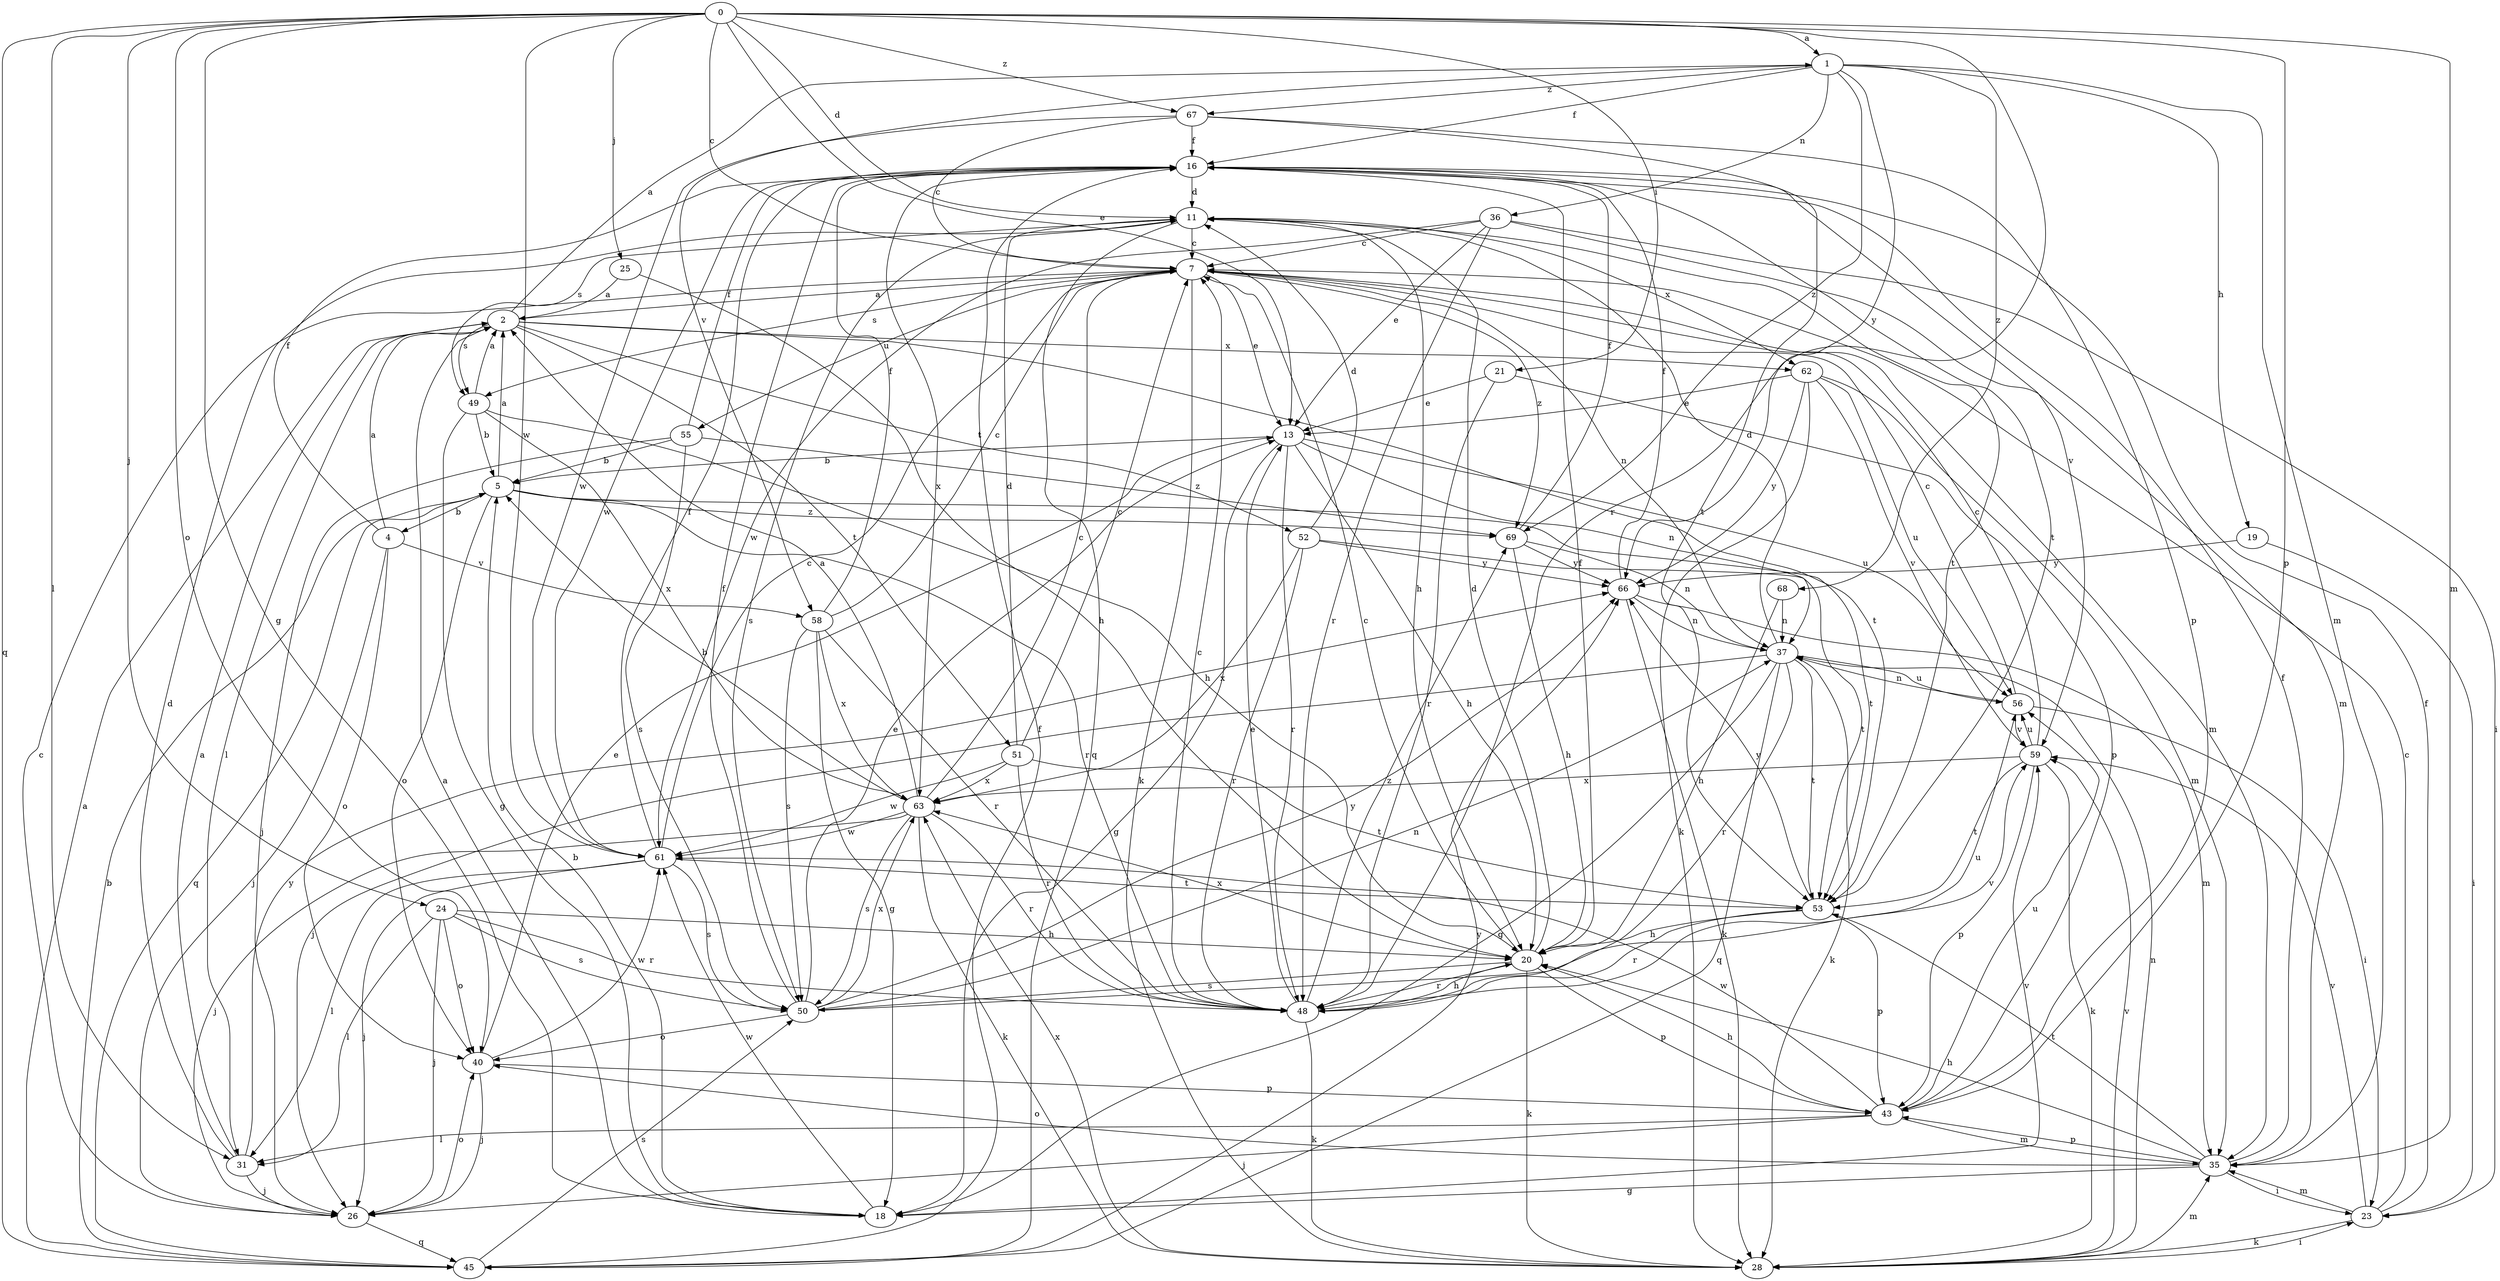 strict digraph  {
0;
1;
2;
4;
5;
7;
11;
13;
16;
18;
19;
20;
21;
23;
24;
25;
26;
28;
31;
35;
36;
37;
40;
43;
45;
48;
49;
50;
51;
52;
53;
55;
56;
58;
59;
61;
62;
63;
66;
67;
68;
69;
0 -> 1  [label=a];
0 -> 7  [label=c];
0 -> 11  [label=d];
0 -> 13  [label=e];
0 -> 18  [label=g];
0 -> 21  [label=i];
0 -> 24  [label=j];
0 -> 25  [label=j];
0 -> 31  [label=l];
0 -> 35  [label=m];
0 -> 40  [label=o];
0 -> 43  [label=p];
0 -> 45  [label=q];
0 -> 48  [label=r];
0 -> 61  [label=w];
0 -> 67  [label=z];
1 -> 16  [label=f];
1 -> 19  [label=h];
1 -> 35  [label=m];
1 -> 36  [label=n];
1 -> 58  [label=v];
1 -> 66  [label=y];
1 -> 67  [label=z];
1 -> 68  [label=z];
1 -> 69  [label=z];
2 -> 1  [label=a];
2 -> 31  [label=l];
2 -> 49  [label=s];
2 -> 51  [label=t];
2 -> 52  [label=t];
2 -> 53  [label=t];
2 -> 62  [label=x];
4 -> 2  [label=a];
4 -> 16  [label=f];
4 -> 26  [label=j];
4 -> 40  [label=o];
4 -> 58  [label=v];
5 -> 2  [label=a];
5 -> 4  [label=b];
5 -> 40  [label=o];
5 -> 45  [label=q];
5 -> 48  [label=r];
5 -> 53  [label=t];
5 -> 69  [label=z];
7 -> 2  [label=a];
7 -> 13  [label=e];
7 -> 28  [label=k];
7 -> 35  [label=m];
7 -> 37  [label=n];
7 -> 49  [label=s];
7 -> 55  [label=u];
7 -> 69  [label=z];
11 -> 7  [label=c];
11 -> 20  [label=h];
11 -> 45  [label=q];
11 -> 49  [label=s];
11 -> 50  [label=s];
11 -> 53  [label=t];
11 -> 62  [label=x];
13 -> 5  [label=b];
13 -> 18  [label=g];
13 -> 20  [label=h];
13 -> 37  [label=n];
13 -> 48  [label=r];
13 -> 56  [label=u];
16 -> 11  [label=d];
16 -> 53  [label=t];
16 -> 59  [label=v];
16 -> 61  [label=w];
16 -> 63  [label=x];
18 -> 2  [label=a];
18 -> 5  [label=b];
18 -> 59  [label=v];
18 -> 61  [label=w];
19 -> 23  [label=i];
19 -> 66  [label=y];
20 -> 7  [label=c];
20 -> 11  [label=d];
20 -> 16  [label=f];
20 -> 28  [label=k];
20 -> 43  [label=p];
20 -> 48  [label=r];
20 -> 50  [label=s];
20 -> 63  [label=x];
21 -> 13  [label=e];
21 -> 43  [label=p];
21 -> 48  [label=r];
23 -> 7  [label=c];
23 -> 16  [label=f];
23 -> 28  [label=k];
23 -> 35  [label=m];
23 -> 59  [label=v];
24 -> 20  [label=h];
24 -> 26  [label=j];
24 -> 31  [label=l];
24 -> 40  [label=o];
24 -> 48  [label=r];
24 -> 50  [label=s];
25 -> 2  [label=a];
25 -> 20  [label=h];
26 -> 7  [label=c];
26 -> 40  [label=o];
26 -> 45  [label=q];
28 -> 23  [label=i];
28 -> 35  [label=m];
28 -> 37  [label=n];
28 -> 59  [label=v];
28 -> 63  [label=x];
31 -> 2  [label=a];
31 -> 11  [label=d];
31 -> 26  [label=j];
31 -> 66  [label=y];
35 -> 16  [label=f];
35 -> 18  [label=g];
35 -> 20  [label=h];
35 -> 23  [label=i];
35 -> 40  [label=o];
35 -> 43  [label=p];
35 -> 53  [label=t];
36 -> 7  [label=c];
36 -> 13  [label=e];
36 -> 23  [label=i];
36 -> 35  [label=m];
36 -> 48  [label=r];
36 -> 61  [label=w];
37 -> 11  [label=d];
37 -> 18  [label=g];
37 -> 26  [label=j];
37 -> 28  [label=k];
37 -> 45  [label=q];
37 -> 48  [label=r];
37 -> 53  [label=t];
37 -> 56  [label=u];
40 -> 13  [label=e];
40 -> 26  [label=j];
40 -> 43  [label=p];
40 -> 61  [label=w];
43 -> 20  [label=h];
43 -> 26  [label=j];
43 -> 31  [label=l];
43 -> 35  [label=m];
43 -> 56  [label=u];
43 -> 61  [label=w];
45 -> 2  [label=a];
45 -> 5  [label=b];
45 -> 16  [label=f];
45 -> 50  [label=s];
45 -> 66  [label=y];
48 -> 7  [label=c];
48 -> 13  [label=e];
48 -> 20  [label=h];
48 -> 28  [label=k];
48 -> 56  [label=u];
48 -> 69  [label=z];
49 -> 2  [label=a];
49 -> 5  [label=b];
49 -> 18  [label=g];
49 -> 20  [label=h];
49 -> 63  [label=x];
50 -> 13  [label=e];
50 -> 16  [label=f];
50 -> 37  [label=n];
50 -> 40  [label=o];
50 -> 59  [label=v];
50 -> 63  [label=x];
50 -> 66  [label=y];
51 -> 7  [label=c];
51 -> 11  [label=d];
51 -> 48  [label=r];
51 -> 53  [label=t];
51 -> 61  [label=w];
51 -> 63  [label=x];
52 -> 11  [label=d];
52 -> 48  [label=r];
52 -> 53  [label=t];
52 -> 63  [label=x];
52 -> 66  [label=y];
53 -> 20  [label=h];
53 -> 43  [label=p];
53 -> 48  [label=r];
53 -> 66  [label=y];
55 -> 5  [label=b];
55 -> 16  [label=f];
55 -> 26  [label=j];
55 -> 50  [label=s];
55 -> 69  [label=z];
56 -> 7  [label=c];
56 -> 23  [label=i];
56 -> 37  [label=n];
56 -> 59  [label=v];
58 -> 7  [label=c];
58 -> 16  [label=f];
58 -> 18  [label=g];
58 -> 48  [label=r];
58 -> 50  [label=s];
58 -> 63  [label=x];
59 -> 7  [label=c];
59 -> 28  [label=k];
59 -> 43  [label=p];
59 -> 53  [label=t];
59 -> 56  [label=u];
59 -> 63  [label=x];
61 -> 7  [label=c];
61 -> 16  [label=f];
61 -> 26  [label=j];
61 -> 31  [label=l];
61 -> 50  [label=s];
61 -> 53  [label=t];
62 -> 13  [label=e];
62 -> 28  [label=k];
62 -> 35  [label=m];
62 -> 56  [label=u];
62 -> 59  [label=v];
62 -> 66  [label=y];
63 -> 2  [label=a];
63 -> 5  [label=b];
63 -> 7  [label=c];
63 -> 26  [label=j];
63 -> 28  [label=k];
63 -> 48  [label=r];
63 -> 50  [label=s];
63 -> 61  [label=w];
66 -> 16  [label=f];
66 -> 28  [label=k];
66 -> 35  [label=m];
66 -> 37  [label=n];
67 -> 7  [label=c];
67 -> 16  [label=f];
67 -> 43  [label=p];
67 -> 53  [label=t];
67 -> 61  [label=w];
68 -> 20  [label=h];
68 -> 37  [label=n];
69 -> 16  [label=f];
69 -> 20  [label=h];
69 -> 37  [label=n];
69 -> 66  [label=y];
}

